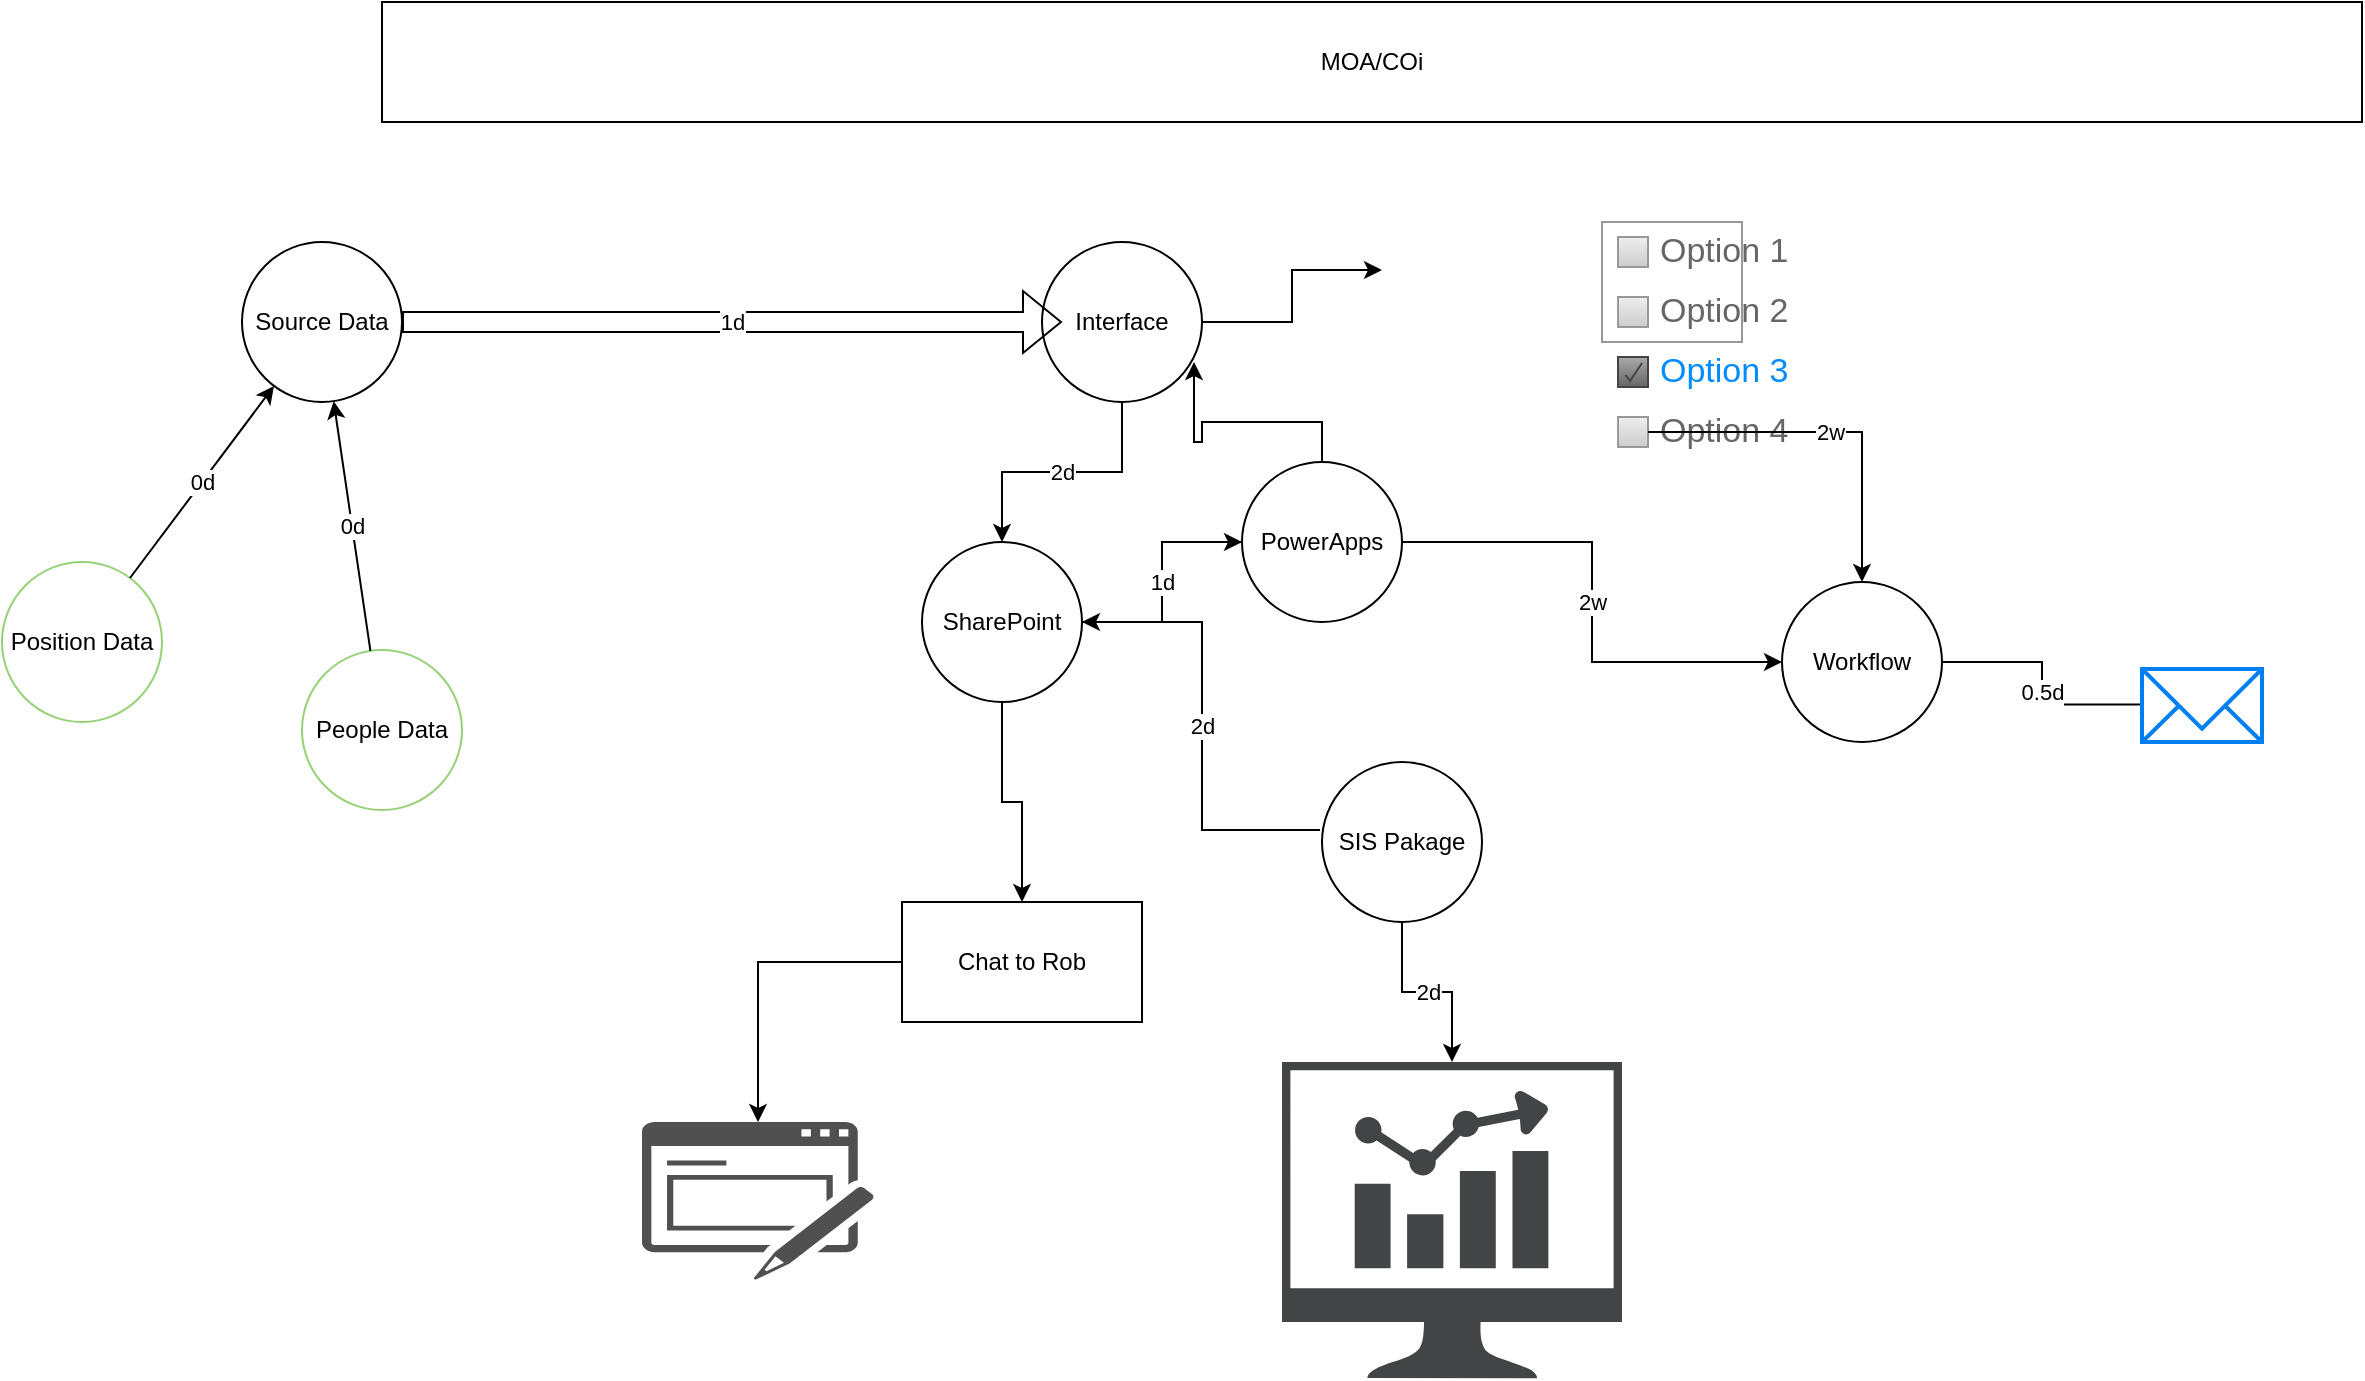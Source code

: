 <mxfile version="20.0.1" type="github">
  <diagram id="l8hXMBHkgcEJcSW0mbfh" name="Page-1">
    <mxGraphModel dx="2831" dy="772" grid="1" gridSize="10" guides="1" tooltips="1" connect="1" arrows="1" fold="1" page="1" pageScale="1" pageWidth="1169" pageHeight="827" math="0" shadow="0">
      <root>
        <mxCell id="0" />
        <mxCell id="1" parent="0" />
        <mxCell id="LR5CnvMRuR8SVS1PYUcT-2" value="Source Data" style="ellipse;whiteSpace=wrap;html=1;aspect=fixed;" parent="1" vertex="1">
          <mxGeometry x="-80" y="130" width="80" height="80" as="geometry" />
        </mxCell>
        <mxCell id="LR5CnvMRuR8SVS1PYUcT-3" value="Position Data" style="ellipse;whiteSpace=wrap;html=1;aspect=fixed;strokeColor=#97D077;" parent="1" vertex="1">
          <mxGeometry x="-200" y="290" width="80" height="80" as="geometry" />
        </mxCell>
        <mxCell id="LR5CnvMRuR8SVS1PYUcT-4" value="People Data" style="ellipse;whiteSpace=wrap;html=1;aspect=fixed;strokeColor=#97D077;" parent="1" vertex="1">
          <mxGeometry x="-50" y="334" width="80" height="80" as="geometry" />
        </mxCell>
        <mxCell id="LR5CnvMRuR8SVS1PYUcT-18" value="0.5d" style="edgeStyle=orthogonalEdgeStyle;rounded=0;orthogonalLoop=1;jettySize=auto;html=1;entryX=0.133;entryY=0.485;entryDx=0;entryDy=0;entryPerimeter=0;" parent="1" source="LR5CnvMRuR8SVS1PYUcT-5" target="LR5CnvMRuR8SVS1PYUcT-17" edge="1">
          <mxGeometry relative="1" as="geometry" />
        </mxCell>
        <mxCell id="LR5CnvMRuR8SVS1PYUcT-5" value="Workflow" style="ellipse;whiteSpace=wrap;html=1;aspect=fixed;" parent="1" vertex="1">
          <mxGeometry x="690" y="300" width="80" height="80" as="geometry" />
        </mxCell>
        <mxCell id="LR5CnvMRuR8SVS1PYUcT-13" value="2d" style="edgeStyle=orthogonalEdgeStyle;rounded=0;orthogonalLoop=1;jettySize=auto;html=1;" parent="1" source="LR5CnvMRuR8SVS1PYUcT-6" target="LR5CnvMRuR8SVS1PYUcT-12" edge="1">
          <mxGeometry relative="1" as="geometry" />
        </mxCell>
        <mxCell id="LR5CnvMRuR8SVS1PYUcT-20" style="edgeStyle=orthogonalEdgeStyle;rounded=0;orthogonalLoop=1;jettySize=auto;html=1;" parent="1" source="LR5CnvMRuR8SVS1PYUcT-6" target="LR5CnvMRuR8SVS1PYUcT-19" edge="1">
          <mxGeometry relative="1" as="geometry" />
        </mxCell>
        <mxCell id="LR5CnvMRuR8SVS1PYUcT-6" value="Interface" style="ellipse;whiteSpace=wrap;html=1;aspect=fixed;" parent="1" vertex="1">
          <mxGeometry x="320" y="130" width="80" height="80" as="geometry" />
        </mxCell>
        <mxCell id="LR5CnvMRuR8SVS1PYUcT-7" value="MOA/COi" style="rounded=0;whiteSpace=wrap;html=1;" parent="1" vertex="1">
          <mxGeometry x="-10" y="10" width="990" height="60" as="geometry" />
        </mxCell>
        <mxCell id="LR5CnvMRuR8SVS1PYUcT-8" value="0d" style="endArrow=classic;html=1;rounded=0;" parent="1" source="LR5CnvMRuR8SVS1PYUcT-3" target="LR5CnvMRuR8SVS1PYUcT-2" edge="1">
          <mxGeometry width="50" height="50" relative="1" as="geometry">
            <mxPoint x="560" y="420" as="sourcePoint" />
            <mxPoint x="610" y="370" as="targetPoint" />
          </mxGeometry>
        </mxCell>
        <mxCell id="LR5CnvMRuR8SVS1PYUcT-9" value="0d" style="endArrow=classic;html=1;rounded=0;" parent="1" source="LR5CnvMRuR8SVS1PYUcT-4" target="LR5CnvMRuR8SVS1PYUcT-2" edge="1">
          <mxGeometry width="50" height="50" relative="1" as="geometry">
            <mxPoint x="560" y="420" as="sourcePoint" />
            <mxPoint x="610" y="370" as="targetPoint" />
          </mxGeometry>
        </mxCell>
        <mxCell id="LR5CnvMRuR8SVS1PYUcT-10" value="1d" style="shape=flexArrow;endArrow=classic;html=1;rounded=0;" parent="1" source="LR5CnvMRuR8SVS1PYUcT-2" edge="1">
          <mxGeometry width="50" height="50" relative="1" as="geometry">
            <mxPoint x="180" y="190" as="sourcePoint" />
            <mxPoint x="330" y="170" as="targetPoint" />
          </mxGeometry>
        </mxCell>
        <mxCell id="LR5CnvMRuR8SVS1PYUcT-15" style="edgeStyle=orthogonalEdgeStyle;rounded=0;orthogonalLoop=1;jettySize=auto;html=1;entryX=0.95;entryY=0.75;entryDx=0;entryDy=0;entryPerimeter=0;exitX=0.5;exitY=0;exitDx=0;exitDy=0;" parent="1" source="LR5CnvMRuR8SVS1PYUcT-11" target="LR5CnvMRuR8SVS1PYUcT-6" edge="1">
          <mxGeometry relative="1" as="geometry" />
        </mxCell>
        <mxCell id="LR5CnvMRuR8SVS1PYUcT-16" value="2w" style="edgeStyle=orthogonalEdgeStyle;rounded=0;orthogonalLoop=1;jettySize=auto;html=1;" parent="1" source="LR5CnvMRuR8SVS1PYUcT-11" target="LR5CnvMRuR8SVS1PYUcT-5" edge="1">
          <mxGeometry relative="1" as="geometry" />
        </mxCell>
        <mxCell id="LR5CnvMRuR8SVS1PYUcT-28" value="" style="edgeStyle=orthogonalEdgeStyle;rounded=0;orthogonalLoop=1;jettySize=auto;html=1;" parent="1" source="LR5CnvMRuR8SVS1PYUcT-11" target="LR5CnvMRuR8SVS1PYUcT-12" edge="1">
          <mxGeometry relative="1" as="geometry" />
        </mxCell>
        <mxCell id="LR5CnvMRuR8SVS1PYUcT-11" value="PowerApps" style="ellipse;whiteSpace=wrap;html=1;aspect=fixed;" parent="1" vertex="1">
          <mxGeometry x="420" y="240" width="80" height="80" as="geometry" />
        </mxCell>
        <mxCell id="LR5CnvMRuR8SVS1PYUcT-14" value="1d" style="edgeStyle=orthogonalEdgeStyle;rounded=0;orthogonalLoop=1;jettySize=auto;html=1;" parent="1" source="LR5CnvMRuR8SVS1PYUcT-12" target="LR5CnvMRuR8SVS1PYUcT-11" edge="1">
          <mxGeometry relative="1" as="geometry" />
        </mxCell>
        <mxCell id="LR5CnvMRuR8SVS1PYUcT-27" value="" style="edgeStyle=orthogonalEdgeStyle;rounded=0;orthogonalLoop=1;jettySize=auto;html=1;" parent="1" source="LR5CnvMRuR8SVS1PYUcT-12" target="LR5CnvMRuR8SVS1PYUcT-26" edge="1">
          <mxGeometry relative="1" as="geometry" />
        </mxCell>
        <mxCell id="LR5CnvMRuR8SVS1PYUcT-33" value="2d" style="edgeStyle=orthogonalEdgeStyle;rounded=0;orthogonalLoop=1;jettySize=auto;html=1;startArrow=none;" parent="1" source="LR5CnvMRuR8SVS1PYUcT-34" target="LR5CnvMRuR8SVS1PYUcT-32" edge="1">
          <mxGeometry relative="1" as="geometry" />
        </mxCell>
        <mxCell id="LR5CnvMRuR8SVS1PYUcT-12" value="SharePoint" style="ellipse;whiteSpace=wrap;html=1;aspect=fixed;" parent="1" vertex="1">
          <mxGeometry x="260" y="280" width="80" height="80" as="geometry" />
        </mxCell>
        <mxCell id="LR5CnvMRuR8SVS1PYUcT-17" value="" style="html=1;verticalLabelPosition=bottom;align=center;labelBackgroundColor=#ffffff;verticalAlign=top;strokeWidth=2;strokeColor=#0080F0;shadow=0;dashed=0;shape=mxgraph.ios7.icons.mail;" parent="1" vertex="1">
          <mxGeometry x="870" y="343.5" width="60" height="36.5" as="geometry" />
        </mxCell>
        <mxCell id="LR5CnvMRuR8SVS1PYUcT-19" value="" style="shape=image;html=1;verticalAlign=top;verticalLabelPosition=bottom;labelBackgroundColor=#ffffff;imageAspect=0;aspect=fixed;image=https://cdn4.iconfinder.com/data/icons/48-bubbles/48/24.TV-128.png;strokeColor=#97D077;" parent="1" vertex="1">
          <mxGeometry x="490" y="100" width="88" height="88" as="geometry" />
        </mxCell>
        <mxCell id="LR5CnvMRuR8SVS1PYUcT-21" value="" style="strokeWidth=1;shadow=0;dashed=0;align=center;html=1;shape=mxgraph.mockup.forms.rrect;rSize=0;strokeColor=#999999;fillColor=#ffffff;recursiveResize=0;" parent="1" vertex="1">
          <mxGeometry x="600" y="120" width="70" height="60" as="geometry" />
        </mxCell>
        <mxCell id="LR5CnvMRuR8SVS1PYUcT-22" value="Option 1" style="strokeWidth=1;shadow=0;dashed=0;align=center;html=1;shape=mxgraph.mockup.forms.rrect;rSize=0;fillColor=#eeeeee;strokeColor=#999999;gradientColor=#cccccc;align=left;spacingLeft=4;fontSize=17;fontColor=#666666;labelPosition=right;" parent="LR5CnvMRuR8SVS1PYUcT-21" vertex="1">
          <mxGeometry x="8" y="7.5" width="15" height="15" as="geometry" />
        </mxCell>
        <mxCell id="LR5CnvMRuR8SVS1PYUcT-23" value="Option 2" style="strokeWidth=1;shadow=0;dashed=0;align=center;html=1;shape=mxgraph.mockup.forms.rrect;rSize=0;fillColor=#eeeeee;strokeColor=#999999;gradientColor=#cccccc;align=left;spacingLeft=4;fontSize=17;fontColor=#666666;labelPosition=right;" parent="LR5CnvMRuR8SVS1PYUcT-21" vertex="1">
          <mxGeometry x="8" y="37.5" width="15" height="15" as="geometry" />
        </mxCell>
        <mxCell id="LR5CnvMRuR8SVS1PYUcT-24" value="Option 3" style="strokeWidth=1;shadow=0;dashed=0;align=center;html=1;shape=mxgraph.mockup.forms.checkbox;rSize=0;resizable=0;fillColor=#aaaaaa;strokeColor=#444444;gradientColor=#666666;align=left;spacingLeft=4;fontSize=17;fontColor=#008cff;labelPosition=right;" parent="LR5CnvMRuR8SVS1PYUcT-21" vertex="1">
          <mxGeometry x="8" y="67.5" width="15" height="15" as="geometry" />
        </mxCell>
        <mxCell id="LR5CnvMRuR8SVS1PYUcT-25" value="Option 4" style="strokeWidth=1;shadow=0;dashed=0;align=center;html=1;shape=mxgraph.mockup.forms.rrect;rSize=0;fillColor=#eeeeee;strokeColor=#999999;gradientColor=#cccccc;align=left;spacingLeft=4;fontSize=17;fontColor=#666666;labelPosition=right;" parent="LR5CnvMRuR8SVS1PYUcT-21" vertex="1">
          <mxGeometry x="8" y="97.5" width="15" height="15" as="geometry" />
        </mxCell>
        <mxCell id="LR5CnvMRuR8SVS1PYUcT-31" style="edgeStyle=orthogonalEdgeStyle;rounded=0;orthogonalLoop=1;jettySize=auto;html=1;" parent="1" source="LR5CnvMRuR8SVS1PYUcT-26" target="LR5CnvMRuR8SVS1PYUcT-30" edge="1">
          <mxGeometry relative="1" as="geometry" />
        </mxCell>
        <mxCell id="LR5CnvMRuR8SVS1PYUcT-26" value="Chat to Rob" style="whiteSpace=wrap;html=1;" parent="1" vertex="1">
          <mxGeometry x="250" y="460" width="120" height="60" as="geometry" />
        </mxCell>
        <mxCell id="LR5CnvMRuR8SVS1PYUcT-29" value="2w" style="edgeStyle=orthogonalEdgeStyle;rounded=0;orthogonalLoop=1;jettySize=auto;html=1;" parent="1" source="LR5CnvMRuR8SVS1PYUcT-25" target="LR5CnvMRuR8SVS1PYUcT-5" edge="1">
          <mxGeometry relative="1" as="geometry" />
        </mxCell>
        <mxCell id="LR5CnvMRuR8SVS1PYUcT-30" value="" style="sketch=0;pointerEvents=1;shadow=0;dashed=0;html=1;strokeColor=none;fillColor=#505050;labelPosition=center;verticalLabelPosition=bottom;verticalAlign=top;outlineConnect=0;align=center;shape=mxgraph.office.concepts.form;" parent="1" vertex="1">
          <mxGeometry x="120" y="570" width="116" height="79" as="geometry" />
        </mxCell>
        <mxCell id="LR5CnvMRuR8SVS1PYUcT-32" value="" style="sketch=0;pointerEvents=1;shadow=0;dashed=0;html=1;strokeColor=none;fillColor=#434445;aspect=fixed;labelPosition=center;verticalLabelPosition=bottom;verticalAlign=top;align=center;outlineConnect=0;shape=mxgraph.vvd.nsx_dashboard;" parent="1" vertex="1">
          <mxGeometry x="440" y="540" width="170" height="158.1" as="geometry" />
        </mxCell>
        <mxCell id="LR5CnvMRuR8SVS1PYUcT-34" value="SIS Pakage" style="ellipse;whiteSpace=wrap;html=1;aspect=fixed;" parent="1" vertex="1">
          <mxGeometry x="460" y="390" width="80" height="80" as="geometry" />
        </mxCell>
        <mxCell id="LR5CnvMRuR8SVS1PYUcT-35" value="2d" style="edgeStyle=orthogonalEdgeStyle;rounded=0;orthogonalLoop=1;jettySize=auto;html=1;endArrow=none;entryX=-0.012;entryY=0.425;entryDx=0;entryDy=0;entryPerimeter=0;" parent="1" source="LR5CnvMRuR8SVS1PYUcT-12" target="LR5CnvMRuR8SVS1PYUcT-34" edge="1">
          <mxGeometry relative="1" as="geometry">
            <mxPoint x="370" y="330" as="sourcePoint" />
            <mxPoint x="525" y="540" as="targetPoint" />
          </mxGeometry>
        </mxCell>
      </root>
    </mxGraphModel>
  </diagram>
</mxfile>
